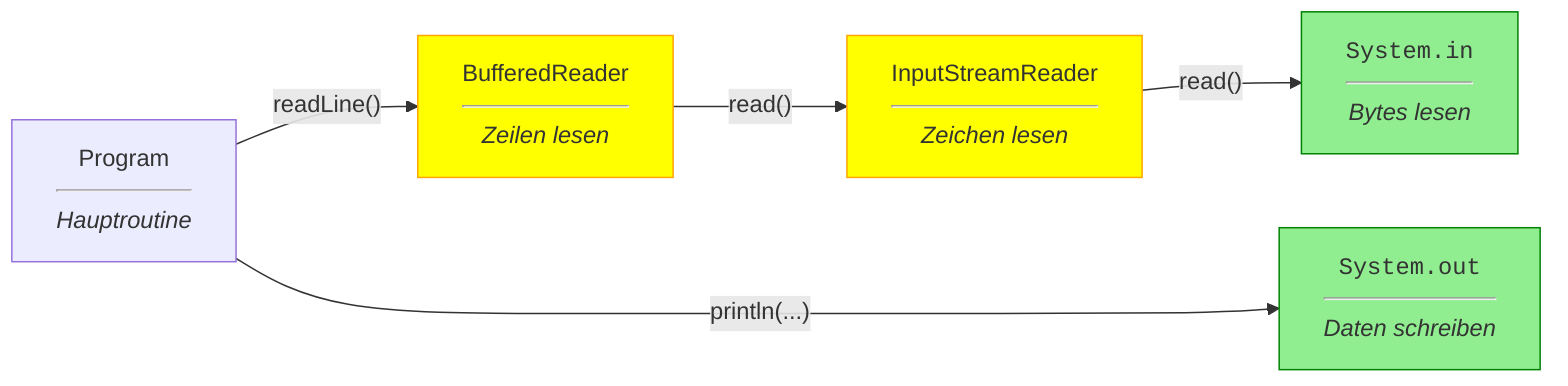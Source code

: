 flowchart LR

    Program["Program<hr><i>Hauptroutine</i>"]

    Program --readLine()--> BufferedReader["BufferedReader<hr/><i>Zeilen lesen</i>"]

    BufferedReader --read()--> InputStreamReader["InputStreamReader<hr><i>Zeichen lesen</i>"]

    InputStreamReader --read()--> System["<code>System.in</code><hr/><i>Bytes lesen</i>"]

    Program --println(...)--> Systemout["<code>System.out</code><hr/><i>Daten schreiben</i>"]

    InputStreamReader ~~~ Systemout

    style BufferedReader fill:yellow,stroke:orange
    style InputStreamReader fill:yellow,stroke:orange

    style System fill:lightgreen,stroke:green
    style Systemout fill:lightgreen,stroke:green
